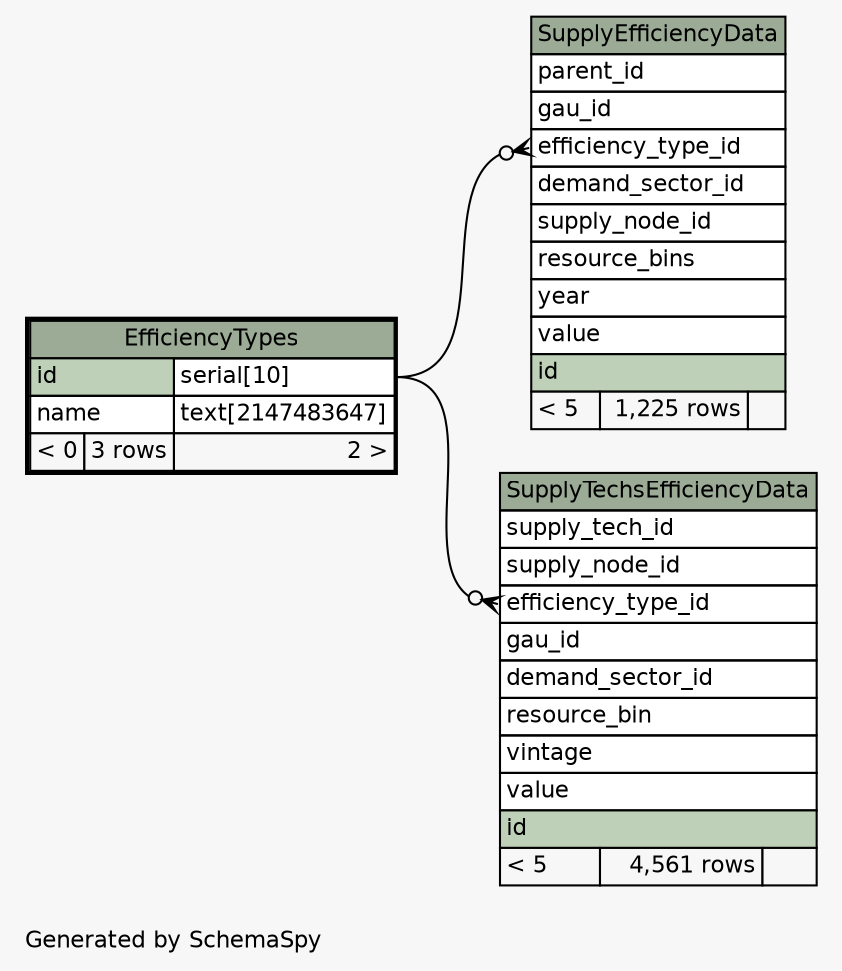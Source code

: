 // dot 2.38.0 on Windows 10 10.0
// SchemaSpy rev 590
digraph "oneDegreeRelationshipsDiagram" {
  graph [
    rankdir="RL"
    bgcolor="#f7f7f7"
    label="\nGenerated by SchemaSpy"
    labeljust="l"
    nodesep="0.18"
    ranksep="0.46"
    fontname="Helvetica"
    fontsize="11"
  ];
  node [
    fontname="Helvetica"
    fontsize="11"
    shape="plaintext"
  ];
  edge [
    arrowsize="0.8"
  ];
  "SupplyEfficiencyData":"efficiency_type_id":w -> "EfficiencyTypes":"id.type":e [arrowhead=none dir=back arrowtail=crowodot];
  "SupplyTechsEfficiencyData":"efficiency_type_id":w -> "EfficiencyTypes":"id.type":e [arrowhead=none dir=back arrowtail=crowodot];
  "EfficiencyTypes" [
    label=<
    <TABLE BORDER="2" CELLBORDER="1" CELLSPACING="0" BGCOLOR="#ffffff">
      <TR><TD COLSPAN="3" BGCOLOR="#9bab96" ALIGN="CENTER">EfficiencyTypes</TD></TR>
      <TR><TD PORT="id" COLSPAN="2" BGCOLOR="#bed1b8" ALIGN="LEFT">id</TD><TD PORT="id.type" ALIGN="LEFT">serial[10]</TD></TR>
      <TR><TD PORT="name" COLSPAN="2" ALIGN="LEFT">name</TD><TD PORT="name.type" ALIGN="LEFT">text[2147483647]</TD></TR>
      <TR><TD ALIGN="LEFT" BGCOLOR="#f7f7f7">&lt; 0</TD><TD ALIGN="RIGHT" BGCOLOR="#f7f7f7">3 rows</TD><TD ALIGN="RIGHT" BGCOLOR="#f7f7f7">2 &gt;</TD></TR>
    </TABLE>>
    URL="EfficiencyTypes.html"
    tooltip="EfficiencyTypes"
  ];
  "SupplyEfficiencyData" [
    label=<
    <TABLE BORDER="0" CELLBORDER="1" CELLSPACING="0" BGCOLOR="#ffffff">
      <TR><TD COLSPAN="3" BGCOLOR="#9bab96" ALIGN="CENTER">SupplyEfficiencyData</TD></TR>
      <TR><TD PORT="parent_id" COLSPAN="3" ALIGN="LEFT">parent_id</TD></TR>
      <TR><TD PORT="gau_id" COLSPAN="3" ALIGN="LEFT">gau_id</TD></TR>
      <TR><TD PORT="efficiency_type_id" COLSPAN="3" ALIGN="LEFT">efficiency_type_id</TD></TR>
      <TR><TD PORT="demand_sector_id" COLSPAN="3" ALIGN="LEFT">demand_sector_id</TD></TR>
      <TR><TD PORT="supply_node_id" COLSPAN="3" ALIGN="LEFT">supply_node_id</TD></TR>
      <TR><TD PORT="resource_bins" COLSPAN="3" ALIGN="LEFT">resource_bins</TD></TR>
      <TR><TD PORT="year" COLSPAN="3" ALIGN="LEFT">year</TD></TR>
      <TR><TD PORT="value" COLSPAN="3" ALIGN="LEFT">value</TD></TR>
      <TR><TD PORT="id" COLSPAN="3" BGCOLOR="#bed1b8" ALIGN="LEFT">id</TD></TR>
      <TR><TD ALIGN="LEFT" BGCOLOR="#f7f7f7">&lt; 5</TD><TD ALIGN="RIGHT" BGCOLOR="#f7f7f7">1,225 rows</TD><TD ALIGN="RIGHT" BGCOLOR="#f7f7f7">  </TD></TR>
    </TABLE>>
    URL="SupplyEfficiencyData.html"
    tooltip="SupplyEfficiencyData"
  ];
  "SupplyTechsEfficiencyData" [
    label=<
    <TABLE BORDER="0" CELLBORDER="1" CELLSPACING="0" BGCOLOR="#ffffff">
      <TR><TD COLSPAN="3" BGCOLOR="#9bab96" ALIGN="CENTER">SupplyTechsEfficiencyData</TD></TR>
      <TR><TD PORT="supply_tech_id" COLSPAN="3" ALIGN="LEFT">supply_tech_id</TD></TR>
      <TR><TD PORT="supply_node_id" COLSPAN="3" ALIGN="LEFT">supply_node_id</TD></TR>
      <TR><TD PORT="efficiency_type_id" COLSPAN="3" ALIGN="LEFT">efficiency_type_id</TD></TR>
      <TR><TD PORT="gau_id" COLSPAN="3" ALIGN="LEFT">gau_id</TD></TR>
      <TR><TD PORT="demand_sector_id" COLSPAN="3" ALIGN="LEFT">demand_sector_id</TD></TR>
      <TR><TD PORT="resource_bin" COLSPAN="3" ALIGN="LEFT">resource_bin</TD></TR>
      <TR><TD PORT="vintage" COLSPAN="3" ALIGN="LEFT">vintage</TD></TR>
      <TR><TD PORT="value" COLSPAN="3" ALIGN="LEFT">value</TD></TR>
      <TR><TD PORT="id" COLSPAN="3" BGCOLOR="#bed1b8" ALIGN="LEFT">id</TD></TR>
      <TR><TD ALIGN="LEFT" BGCOLOR="#f7f7f7">&lt; 5</TD><TD ALIGN="RIGHT" BGCOLOR="#f7f7f7">4,561 rows</TD><TD ALIGN="RIGHT" BGCOLOR="#f7f7f7">  </TD></TR>
    </TABLE>>
    URL="SupplyTechsEfficiencyData.html"
    tooltip="SupplyTechsEfficiencyData"
  ];
}
